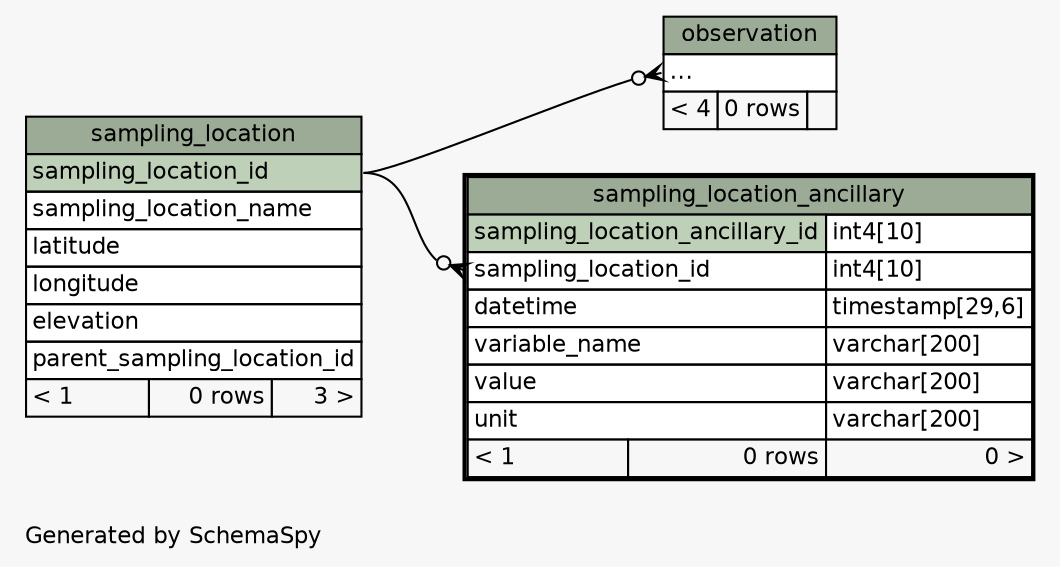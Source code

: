 // dot 2.38.0 on Mac OS X 10.11.6
// SchemaSpy rev 590
digraph "twoDegreesRelationshipsDiagram" {
  graph [
    rankdir="RL"
    bgcolor="#f7f7f7"
    label="\nGenerated by SchemaSpy"
    labeljust="l"
    nodesep="0.18"
    ranksep="0.46"
    fontname="Helvetica"
    fontsize="11"
  ];
  node [
    fontname="Helvetica"
    fontsize="11"
    shape="plaintext"
  ];
  edge [
    arrowsize="0.8"
  ];
  "observation":"elipses":w -> "sampling_location":"sampling_location_id":e [arrowhead=none dir=back arrowtail=crowodot];
  "sampling_location_ancillary":"sampling_location_id":w -> "sampling_location":"sampling_location_id":e [arrowhead=none dir=back arrowtail=crowodot];
  "observation" [
    label=<
    <TABLE BORDER="0" CELLBORDER="1" CELLSPACING="0" BGCOLOR="#ffffff">
      <TR><TD COLSPAN="3" BGCOLOR="#9bab96" ALIGN="CENTER">observation</TD></TR>
      <TR><TD PORT="elipses" COLSPAN="3" ALIGN="LEFT">...</TD></TR>
      <TR><TD ALIGN="LEFT" BGCOLOR="#f7f7f7">&lt; 4</TD><TD ALIGN="RIGHT" BGCOLOR="#f7f7f7">0 rows</TD><TD ALIGN="RIGHT" BGCOLOR="#f7f7f7">  </TD></TR>
    </TABLE>>
    URL="observation.html"
    tooltip="observation"
  ];
  "sampling_location" [
    label=<
    <TABLE BORDER="0" CELLBORDER="1" CELLSPACING="0" BGCOLOR="#ffffff">
      <TR><TD COLSPAN="3" BGCOLOR="#9bab96" ALIGN="CENTER">sampling_location</TD></TR>
      <TR><TD PORT="sampling_location_id" COLSPAN="3" BGCOLOR="#bed1b8" ALIGN="LEFT">sampling_location_id</TD></TR>
      <TR><TD PORT="sampling_location_name" COLSPAN="3" ALIGN="LEFT">sampling_location_name</TD></TR>
      <TR><TD PORT="latitude" COLSPAN="3" ALIGN="LEFT">latitude</TD></TR>
      <TR><TD PORT="longitude" COLSPAN="3" ALIGN="LEFT">longitude</TD></TR>
      <TR><TD PORT="elevation" COLSPAN="3" ALIGN="LEFT">elevation</TD></TR>
      <TR><TD PORT="parent_sampling_location_id" COLSPAN="3" ALIGN="LEFT">parent_sampling_location_id</TD></TR>
      <TR><TD ALIGN="LEFT" BGCOLOR="#f7f7f7">&lt; 1</TD><TD ALIGN="RIGHT" BGCOLOR="#f7f7f7">0 rows</TD><TD ALIGN="RIGHT" BGCOLOR="#f7f7f7">3 &gt;</TD></TR>
    </TABLE>>
    URL="sampling_location.html"
    tooltip="sampling_location"
  ];
  "sampling_location_ancillary" [
    label=<
    <TABLE BORDER="2" CELLBORDER="1" CELLSPACING="0" BGCOLOR="#ffffff">
      <TR><TD COLSPAN="3" BGCOLOR="#9bab96" ALIGN="CENTER">sampling_location_ancillary</TD></TR>
      <TR><TD PORT="sampling_location_ancillary_id" COLSPAN="2" BGCOLOR="#bed1b8" ALIGN="LEFT">sampling_location_ancillary_id</TD><TD PORT="sampling_location_ancillary_id.type" ALIGN="LEFT">int4[10]</TD></TR>
      <TR><TD PORT="sampling_location_id" COLSPAN="2" ALIGN="LEFT">sampling_location_id</TD><TD PORT="sampling_location_id.type" ALIGN="LEFT">int4[10]</TD></TR>
      <TR><TD PORT="datetime" COLSPAN="2" ALIGN="LEFT">datetime</TD><TD PORT="datetime.type" ALIGN="LEFT">timestamp[29,6]</TD></TR>
      <TR><TD PORT="variable_name" COLSPAN="2" ALIGN="LEFT">variable_name</TD><TD PORT="variable_name.type" ALIGN="LEFT">varchar[200]</TD></TR>
      <TR><TD PORT="value" COLSPAN="2" ALIGN="LEFT">value</TD><TD PORT="value.type" ALIGN="LEFT">varchar[200]</TD></TR>
      <TR><TD PORT="unit" COLSPAN="2" ALIGN="LEFT">unit</TD><TD PORT="unit.type" ALIGN="LEFT">varchar[200]</TD></TR>
      <TR><TD ALIGN="LEFT" BGCOLOR="#f7f7f7">&lt; 1</TD><TD ALIGN="RIGHT" BGCOLOR="#f7f7f7">0 rows</TD><TD ALIGN="RIGHT" BGCOLOR="#f7f7f7">0 &gt;</TD></TR>
    </TABLE>>
    URL="sampling_location_ancillary.html"
    tooltip="sampling_location_ancillary"
  ];
}
